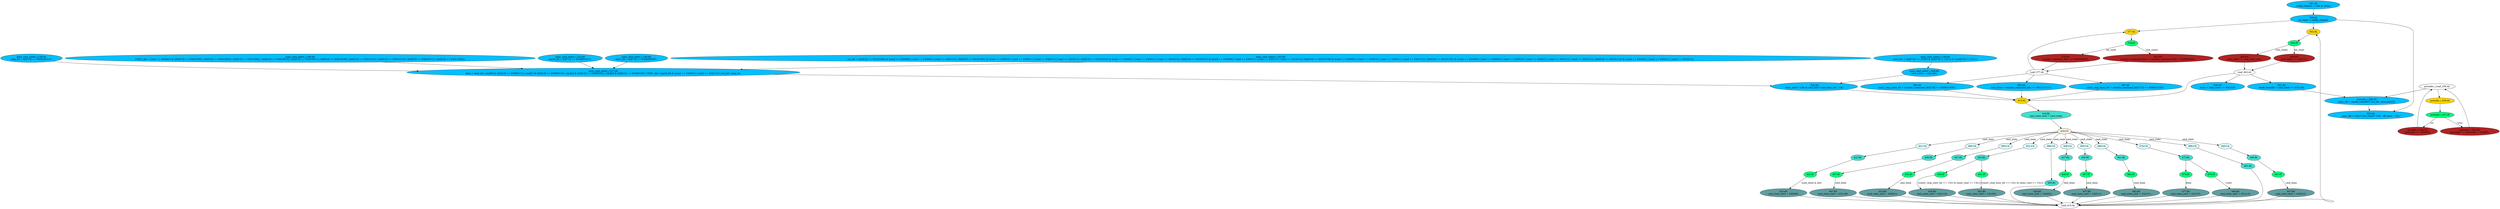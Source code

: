 strict digraph "compose( ,  )" {
	node [label="\N"];
	"341:AS"	 [ast="<pyverilog.vparser.ast.Assign object at 0x7f1146a5dbd0>",
		def_var="['config_request']",
		fillcolor=deepskyblue,
		label="341:AS
config_request = !init & !done;",
		statements="[]",
		style=filled,
		typ=Assign,
		use_var="['init', 'done']"];
	"356:AS"	 [ast="<pyverilog.vparser.ast.Assign object at 0x7f1146a5ded0>",
		def_var="['int_reset']",
		fillcolor=deepskyblue,
		label="356:AS
int_reset = config_request;",
		statements="[]",
		style=filled,
		typ=Assign,
		use_var="['config_request']"];
	"341:AS" -> "356:AS";
	"402:AL"	 [ast="<pyverilog.vparser.ast.Always object at 0x7f114661c950>",
		clk_sens=False,
		fillcolor=gold,
		label="402:AL",
		sens="['clk_mmc', 'int_reset']",
		statements="[]",
		style=filled,
		typ=Always,
		use_var="['cmd_state_next', 'int_reset']"];
	"403:IF"	 [ast="<pyverilog.vparser.ast.IfStatement object at 0x7f114661ca50>",
		fillcolor=springgreen,
		label="403:IF",
		statements="[]",
		style=filled,
		typ=IfStatement];
	"402:AL" -> "403:IF"	 [cond="[]",
		lineno=None];
	"mmc_cmd_select_i.152:AS"	 [ast="<pyverilog.vparser.ast.Assign object at 0x7f114667f910>",
		def_var="['crc_bit']",
		fillcolor=deepskyblue,
		label="mmc_cmd_select_i.152:AS
crc_bit = (bit[5:0] == 6'b101000) & ((cmd == 4'b0000) | (cmd == 4'b0001) | (cmd == 4'b0111)) | (bit[5:0] == \
6'b101001) & ((cmd == 4'b0010) | (cmd == 4'b0011) | (cmd == 4'b0111) | (cmd == 4'b1011)) | (bit[5:0] == 6'b101010) & ((cmd == 4'\
b0001) | (cmd == 4'b0011) | (cmd == 4'b1011)) | (bit[5:0] == 6'b101011) & ((cmd == 4'b0000) | (cmd == 4'b0011) | (cmd == 4'b0111) | (\
cmd == 4'b1011)) | (bit[5:0] == 6'b101100) & ((cmd == 4'b0001) | (cmd == 4'b0010) | (cmd == 4'b0011) | (cmd == 4'b0111)) | (bit[\
5:0] == 6'b101101) & ((cmd == 4'b0000) | (cmd == 4'b0001) | (cmd == 4'b0010) | (cmd == 4'b0011) | (cmd == 4'b0111) | (cmd == 4'b1011)) | (\
bit[5:0] == 6'b101110) & ((cmd == 4'b0001) | (cmd == 4'b0011) | (cmd == 4'b1011));",
		statements="[]",
		style=filled,
		typ=Assign,
		use_var="['bit', 'cmd', 'cmd', 'cmd', 'bit', 'cmd', 'cmd', 'cmd', 'cmd', 'bit', 'cmd', 'cmd', 'cmd', 'bit', 'cmd', 'cmd', 'cmd', 'cmd', '\
bit', 'cmd', 'cmd', 'cmd', 'cmd', 'bit', 'cmd', 'cmd', 'cmd', 'cmd', 'cmd', 'cmd', 'bit', 'cmd', 'cmd', 'cmd']"];
	"mmc_cmd_select_i.217:AS"	 [ast="<pyverilog.vparser.ast.Assign object at 0x7f1146a60c90>",
		def_var="['data']",
		fillcolor=deepskyblue,
		label="mmc_cmd_select_i.217:AS
data = start_bit | cmd[0] & (bit[5:0] == 6'b000111) | cmd[1] & (bit[5:0] == 6'b000110) | cmd[2] & (bit[5:\
0] == 6'b000101) | cmd[3] & (bit[5:0] == 6'b000100) | CMD1_dat | arg16_bit & ((cmd == 4'b0011) | (cmd == 4'b0111)) | crc_bit | stop_\
bit;",
		statements="[]",
		style=filled,
		typ=Assign,
		use_var="['start_bit', 'cmd', 'bit', 'cmd', 'bit', 'cmd', 'bit', 'cmd', 'bit', 'CMD1_dat', 'arg16_bit', 'cmd', 'cmd', 'crc_bit', 'stop_bit']"];
	"mmc_cmd_select_i.152:AS" -> "mmc_cmd_select_i.217:AS";
	"precaler_i.258:NS"	 [ast="<pyverilog.vparser.ast.NonblockingSubstitution object at 0x7f1146a548d0>",
		fillcolor=firebrick,
		label="precaler_i.258:NS
prescaler <= 4'b0000;",
		statements="[<pyverilog.vparser.ast.NonblockingSubstitution object at 0x7f1146a548d0>]",
		style=filled,
		typ=NonblockingSubstitution];
	"precaler_i.Leaf_256:AL"	 [def_var="['prescaler']",
		label="precaler_i.Leaf_256:AL"];
	"precaler_i.258:NS" -> "precaler_i.Leaf_256:AL"	 [cond="[]",
		lineno=None];
	"precaler_i.257:IF"	 [ast="<pyverilog.vparser.ast.IfStatement object at 0x7f1146a54890>",
		fillcolor=springgreen,
		label="precaler_i.257:IF",
		statements="[]",
		style=filled,
		typ=IfStatement];
	"precaler_i.257:IF" -> "precaler_i.258:NS"	 [cond="['rst']",
		label=rst,
		lineno=257];
	"precaler_i.260:NS"	 [ast="<pyverilog.vparser.ast.NonblockingSubstitution object at 0x7f1146a54ad0>",
		fillcolor=firebrick,
		label="precaler_i.260:NS
prescaler <= prescaler + 4'b0001;",
		statements="[<pyverilog.vparser.ast.NonblockingSubstitution object at 0x7f1146a54ad0>]",
		style=filled,
		typ=NonblockingSubstitution];
	"precaler_i.257:IF" -> "precaler_i.260:NS"	 [cond="['rst']",
		label="!(rst)",
		lineno=257];
	"477:BS"	 [ast="<pyverilog.vparser.ast.BlockingSubstitution object at 0x7f1146647690>",
		fillcolor=cadetblue,
		label="477:BS
cmd_state_next = 4'b1101;",
		statements="[<pyverilog.vparser.ast.BlockingSubstitution object at 0x7f1146647690>]",
		style=filled,
		typ=BlockingSubstitution];
	"Leaf_415:AL"	 [def_var="['cmd_state_next']",
		label="Leaf_415:AL"];
	"477:BS" -> "Leaf_415:AL"	 [cond="[]",
		lineno=None];
	"mmc_cmd_select_i.136:AS"	 [ast="<pyverilog.vparser.ast.Assign object at 0x7f114667e090>",
		def_var="['stop_bit']",
		fillcolor=deepskyblue,
		label="mmc_cmd_select_i.136:AS
stop_bit = bit[7:0] == 8'b00101111;",
		statements="[]",
		style=filled,
		typ=Assign,
		use_var="['bit']"];
	"mmc_cmd_select_i.136:AS" -> "mmc_cmd_select_i.217:AS";
	"446:BL"	 [ast="<pyverilog.vparser.ast.Block object at 0x7f11466413d0>",
		fillcolor=turquoise,
		label="446:BL",
		statements="[]",
		style=filled,
		typ=Block];
	"447:IF"	 [ast="<pyverilog.vparser.ast.IfStatement object at 0x7f1146641510>",
		fillcolor=springgreen,
		label="447:IF",
		statements="[]",
		style=filled,
		typ=IfStatement];
	"446:BL" -> "447:IF"	 [cond="[]",
		lineno=None];
	"461:BL"	 [ast="<pyverilog.vparser.ast.Block object at 0x7f1146641cd0>",
		fillcolor=turquoise,
		label="461:BL",
		statements="[]",
		style=filled,
		typ=Block];
	"462:IF"	 [ast="<pyverilog.vparser.ast.IfStatement object at 0x7f1146641ed0>",
		fillcolor=springgreen,
		label="462:IF",
		statements="[]",
		style=filled,
		typ=IfStatement];
	"461:BL" -> "462:IF"	 [cond="[]",
		lineno=None];
	"466:BL"	 [ast="<pyverilog.vparser.ast.Block object at 0x7f1146647050>",
		fillcolor=turquoise,
		label="466:BL",
		statements="[]",
		style=filled,
		typ=Block];
	"467:IF"	 [ast="<pyverilog.vparser.ast.IfStatement object at 0x7f1146647250>",
		fillcolor=springgreen,
		label="467:IF",
		statements="[]",
		style=filled,
		typ=IfStatement];
	"466:BL" -> "467:IF"	 [cond="[]",
		lineno=None];
	"mmc_cmd_select_i.229:AS"	 [ast="<pyverilog.vparser.ast.Assign object at 0x7f1146a60e50>",
		def_var="['cmd_active']",
		fillcolor=deepskyblue,
		label="mmc_cmd_select_i.229:AS
cmd_active = cmd_bits;",
		statements="[]",
		style=filled,
		typ=Assign,
		use_var="['cmd_bits']"];
	"524:AS"	 [ast="<pyverilog.vparser.ast.Assign object at 0x7f11466463d0>",
		def_var="['mmc_cmd']",
		fillcolor=deepskyblue,
		label="524:AS
mmc_cmd = (!dis & cmd_bits)? cmd_data_out : 1'bz;",
		statements="[]",
		style=filled,
		typ=Assign,
		use_var="['dis', 'cmd_bits', 'cmd_data_out']"];
	"mmc_cmd_select_i.229:AS" -> "524:AS";
	"491:BL"	 [ast="<pyverilog.vparser.ast.Block object at 0x7f11466479d0>",
		fillcolor=turquoise,
		label="491:BL",
		statements="[]",
		style=filled,
		typ=Block];
	"491:BL" -> "Leaf_415:AL"	 [cond="[]",
		lineno=None];
	"431:CA"	 [ast="<pyverilog.vparser.ast.Case object at 0x7f1146628a90>",
		fillcolor=lightcyan,
		label="431:CA",
		statements="[]",
		style=filled,
		typ=Case];
	"432:BL"	 [ast="<pyverilog.vparser.ast.Block object at 0x7f1146628f90>",
		fillcolor=turquoise,
		label="432:BL",
		statements="[]",
		style=filled,
		typ=Block];
	"431:CA" -> "432:BL"	 [cond="[]",
		lineno=None];
	"447:BS"	 [ast="<pyverilog.vparser.ast.BlockingSubstitution object at 0x7f1146641610>",
		fillcolor=cadetblue,
		label="447:BS
cmd_state_next = 4'b0010;",
		statements="[<pyverilog.vparser.ast.BlockingSubstitution object at 0x7f1146641610>]",
		style=filled,
		typ=BlockingSubstitution];
	"447:BS" -> "Leaf_415:AL"	 [cond="[]",
		lineno=None];
	"415:AL"	 [ast="<pyverilog.vparser.ast.Always object at 0x7f1146628150>",
		clk_sens=False,
		fillcolor=gold,
		label="415:AL",
		sens="['cmd_state', 'done', 'cmd_done', 'init', 'mmc_cmd', 'cmd1_resp_start_bit', 'cmd1_resp_busy_bit']",
		statements="[]",
		style=filled,
		typ=Always,
		use_var="['cmd_done', 'cmd1_resp_busy_bit', 'cmd_state', 'init', 'cmd1_resp_start_bit', 'mmc_cmd', 'done']"];
	"416:BL"	 [ast="<pyverilog.vparser.ast.Block object at 0x7f1146628290>",
		fillcolor=turquoise,
		label="416:BL
cmd_state_next = cmd_state;",
		statements="[<pyverilog.vparser.ast.BlockingSubstitution object at 0x7f1146628210>]",
		style=filled,
		typ=Block];
	"415:AL" -> "416:BL"	 [cond="[]",
		lineno=None];
	"406:NS"	 [ast="<pyverilog.vparser.ast.NonblockingSubstitution object at 0x7f114661cc50>",
		fillcolor=firebrick,
		label="406:NS
cmd_state <= cmd_state_next;",
		statements="[<pyverilog.vparser.ast.NonblockingSubstitution object at 0x7f114661cc50>]",
		style=filled,
		typ=NonblockingSubstitution];
	"Leaf_402:AL"	 [def_var="['cmd_state']",
		label="Leaf_402:AL"];
	"406:NS" -> "Leaf_402:AL"	 [cond="[]",
		lineno=None];
	"419:CS"	 [ast="<pyverilog.vparser.ast.CaseStatement object at 0x7f11466474d0>",
		fillcolor=linen,
		label="419:CS",
		statements="[]",
		style=filled,
		typ=CaseStatement];
	"419:CS" -> "431:CA"	 [cond="['cmd_state']",
		label=cmd_state,
		lineno=419];
	"490:CA"	 [ast="<pyverilog.vparser.ast.Case object at 0x7f1146647a50>",
		fillcolor=lightcyan,
		label="490:CA",
		statements="[]",
		style=filled,
		typ=Case];
	"419:CS" -> "490:CA"	 [cond="['cmd_state']",
		label=cmd_state,
		lineno=419];
	"465:CA"	 [ast="<pyverilog.vparser.ast.Case object at 0x7f1146647110>",
		fillcolor=lightcyan,
		label="465:CA",
		statements="[]",
		style=filled,
		typ=Case];
	"419:CS" -> "465:CA"	 [cond="['cmd_state']",
		label=cmd_state,
		lineno=419];
	"426:CA"	 [ast="<pyverilog.vparser.ast.Case object at 0x7f11466287d0>",
		fillcolor=lightcyan,
		label="426:CA",
		statements="[]",
		style=filled,
		typ=Case];
	"419:CS" -> "426:CA"	 [cond="['cmd_state']",
		label=cmd_state,
		lineno=419];
	"455:CA"	 [ast="<pyverilog.vparser.ast.Case object at 0x7f1146641a50>",
		fillcolor=lightcyan,
		label="455:CA",
		statements="[]",
		style=filled,
		typ=Case];
	"419:CS" -> "455:CA"	 [cond="['cmd_state']",
		label=cmd_state,
		lineno=419];
	"450:CA"	 [ast="<pyverilog.vparser.ast.Case object at 0x7f1146641710>",
		fillcolor=lightcyan,
		label="450:CA",
		statements="[]",
		style=filled,
		typ=Case];
	"419:CS" -> "450:CA"	 [cond="['cmd_state']",
		label=cmd_state,
		lineno=419];
	"484:CA"	 [ast="<pyverilog.vparser.ast.Case object at 0x7f11466478d0>",
		fillcolor=lightcyan,
		label="484:CA",
		statements="[]",
		style=filled,
		typ=Case];
	"419:CS" -> "484:CA"	 [cond="['cmd_state']",
		label=cmd_state,
		lineno=419];
	"421:CA"	 [ast="<pyverilog.vparser.ast.Case object at 0x7f11466283d0>",
		fillcolor=lightcyan,
		label="421:CA",
		statements="[]",
		style=filled,
		typ=Case];
	"419:CS" -> "421:CA"	 [cond="['cmd_state']",
		label=cmd_state,
		lineno=419];
	"474:CA"	 [ast="<pyverilog.vparser.ast.Case object at 0x7f1146647410>",
		fillcolor=lightcyan,
		label="474:CA",
		statements="[]",
		style=filled,
		typ=Case];
	"419:CS" -> "474:CA"	 [cond="['cmd_state']",
		label=cmd_state,
		lineno=419];
	"460:CA"	 [ast="<pyverilog.vparser.ast.Case object at 0x7f1146641d90>",
		fillcolor=lightcyan,
		label="460:CA",
		statements="[]",
		style=filled,
		typ=Case];
	"419:CS" -> "460:CA"	 [cond="['cmd_state']",
		label=cmd_state,
		lineno=419];
	"445:CA"	 [ast="<pyverilog.vparser.ast.Case object at 0x7f1146641310>",
		fillcolor=lightcyan,
		label="445:CA",
		statements="[]",
		style=filled,
		typ=Case];
	"419:CS" -> "445:CA"	 [cond="['cmd_state']",
		label=cmd_state,
		lineno=419];
	"475:BL"	 [ast="<pyverilog.vparser.ast.Block object at 0x7f1146647710>",
		fillcolor=turquoise,
		label="475:BL",
		statements="[]",
		style=filled,
		typ=Block];
	"479:IF"	 [ast="<pyverilog.vparser.ast.IfStatement object at 0x7f1146647810>",
		fillcolor=springgreen,
		label="479:IF",
		statements="[]",
		style=filled,
		typ=IfStatement];
	"475:BL" -> "479:IF"	 [cond="[]",
		lineno=None];
	"476:IF"	 [ast="<pyverilog.vparser.ast.IfStatement object at 0x7f1146647590>",
		fillcolor=springgreen,
		label="476:IF",
		statements="[]",
		style=filled,
		typ=IfStatement];
	"475:BL" -> "476:IF"	 [cond="[]",
		lineno=None];
	"Leaf_402:AL" -> "415:AL";
	"528:AS"	 [ast="<pyverilog.vparser.ast.Assign object at 0x7f1146646890>",
		def_var="['error']",
		fillcolor=deepskyblue,
		label="528:AS
error = cmd_state == 4'b1110;",
		statements="[]",
		style=filled,
		typ=Assign,
		use_var="['cmd_state']"];
	"Leaf_402:AL" -> "528:AS";
	"501:AS"	 [ast="<pyverilog.vparser.ast.Assign object at 0x7f1146647c10>",
		def_var="['mode_transfer']",
		fillcolor=deepskyblue,
		label="501:AS
mode_transfer = cmd_state == 4'b1100;",
		statements="[]",
		style=filled,
		typ=Assign,
		use_var="['cmd_state']"];
	"Leaf_402:AL" -> "501:AS";
	"490:CA" -> "491:BL"	 [cond="[]",
		lineno=None];
	"378:IF"	 [ast="<pyverilog.vparser.ast.IfStatement object at 0x7f1146609990>",
		fillcolor=springgreen,
		label="378:IF",
		statements="[]",
		style=filled,
		typ=IfStatement];
	"379:NS"	 [ast="<pyverilog.vparser.ast.NonblockingSubstitution object at 0x7f11466098d0>",
		fillcolor=firebrick,
		label="379:NS
counter_command_bits <= 8'b00000000;",
		statements="[<pyverilog.vparser.ast.NonblockingSubstitution object at 0x7f11466098d0>]",
		style=filled,
		typ=NonblockingSubstitution];
	"378:IF" -> "379:NS"	 [cond="['int_reset']",
		label=int_reset,
		lineno=378];
	"381:NS"	 [ast="<pyverilog.vparser.ast.NonblockingSubstitution object at 0x7f1146609b50>",
		fillcolor=firebrick,
		label="381:NS
counter_command_bits <= counter_command_bits + 8'b00000001;",
		statements="[<pyverilog.vparser.ast.NonblockingSubstitution object at 0x7f1146609b50>]",
		style=filled,
		typ=NonblockingSubstitution];
	"378:IF" -> "381:NS"	 [cond="['int_reset']",
		label="!(int_reset)",
		lineno=378];
	"423:IF"	 [ast="<pyverilog.vparser.ast.IfStatement object at 0x7f11466285d0>",
		fillcolor=springgreen,
		label="423:IF",
		statements="[]",
		style=filled,
		typ=IfStatement];
	"423:BS"	 [ast="<pyverilog.vparser.ast.BlockingSubstitution object at 0x7f11466286d0>",
		fillcolor=cadetblue,
		label="423:BS
cmd_state_next = 4'b0000;",
		statements="[<pyverilog.vparser.ast.BlockingSubstitution object at 0x7f11466286d0>]",
		style=filled,
		typ=BlockingSubstitution];
	"423:IF" -> "423:BS"	 [cond="['cmd_done', 'init']",
		label="(cmd_done & init)",
		lineno=423];
	"465:CA" -> "466:BL"	 [cond="[]",
		lineno=None];
	"467:BS"	 [ast="<pyverilog.vparser.ast.BlockingSubstitution object at 0x7f1146647350>",
		fillcolor=cadetblue,
		label="467:BS
cmd_state_next = 4'b1100;",
		statements="[<pyverilog.vparser.ast.BlockingSubstitution object at 0x7f1146647350>]",
		style=filled,
		typ=BlockingSubstitution];
	"467:BS" -> "Leaf_415:AL"	 [cond="[]",
		lineno=None];
	"427:BL"	 [ast="<pyverilog.vparser.ast.Block object at 0x7f1146628790>",
		fillcolor=turquoise,
		label="427:BL",
		statements="[]",
		style=filled,
		typ=Block];
	"426:CA" -> "427:BL"	 [cond="[]",
		lineno=None];
	"480:BS"	 [ast="<pyverilog.vparser.ast.BlockingSubstitution object at 0x7f1146647910>",
		fillcolor=cadetblue,
		label="480:BS
cmd_state_next = 4'b1110;",
		statements="[<pyverilog.vparser.ast.BlockingSubstitution object at 0x7f1146647910>]",
		style=filled,
		typ=BlockingSubstitution];
	"479:IF" -> "480:BS"	 [cond="['init']",
		label="(!init)",
		lineno=479];
	"452:IF"	 [ast="<pyverilog.vparser.ast.IfStatement object at 0x7f1146641850>",
		fillcolor=springgreen,
		label="452:IF",
		statements="[]",
		style=filled,
		typ=IfStatement];
	"452:BS"	 [ast="<pyverilog.vparser.ast.BlockingSubstitution object at 0x7f1146641950>",
		fillcolor=cadetblue,
		label="452:BS
cmd_state_next = 4'b0011;",
		statements="[<pyverilog.vparser.ast.BlockingSubstitution object at 0x7f1146641950>]",
		style=filled,
		typ=BlockingSubstitution];
	"452:IF" -> "452:BS"	 [cond="['cmd_done']",
		label=cmd_done,
		lineno=452];
	"395:AS"	 [ast="<pyverilog.vparser.ast.Assign object at 0x7f114661c410>",
		def_var="['cmd1_resp_start_bit']",
		fillcolor=deepskyblue,
		label="395:AS
cmd1_resp_start_bit = counter_command_bits[7:0] == 8'b00110101;",
		statements="[]",
		style=filled,
		typ=Assign,
		use_var="['counter_command_bits']"];
	"395:AS" -> "415:AL";
	"451:BL"	 [ast="<pyverilog.vparser.ast.Block object at 0x7f1146641650>",
		fillcolor=turquoise,
		label="451:BL",
		statements="[]",
		style=filled,
		typ=Block];
	"451:BL" -> "452:IF"	 [cond="[]",
		lineno=None];
	"404:NS"	 [ast="<pyverilog.vparser.ast.NonblockingSubstitution object at 0x7f114661ca90>",
		fillcolor=firebrick,
		label="404:NS
cmd_state <= 4'b1111;",
		statements="[<pyverilog.vparser.ast.NonblockingSubstitution object at 0x7f114661ca90>]",
		style=filled,
		typ=NonblockingSubstitution];
	"404:NS" -> "Leaf_402:AL"	 [cond="[]",
		lineno=None];
	"423:BS" -> "Leaf_415:AL"	 [cond="[]",
		lineno=None];
	"456:BL"	 [ast="<pyverilog.vparser.ast.Block object at 0x7f1146641990>",
		fillcolor=turquoise,
		label="456:BL",
		statements="[]",
		style=filled,
		typ=Block];
	"455:CA" -> "456:BL"	 [cond="[]",
		lineno=None];
	"416:BL" -> "419:CS"	 [cond="[]",
		lineno=None];
	"436:BS"	 [ast="<pyverilog.vparser.ast.BlockingSubstitution object at 0x7f1146628f10>",
		fillcolor=cadetblue,
		label="436:BS
cmd_state_next = 4'b1110;",
		statements="[<pyverilog.vparser.ast.BlockingSubstitution object at 0x7f1146628f10>]",
		style=filled,
		typ=BlockingSubstitution];
	"436:BS" -> "Leaf_415:AL"	 [cond="[]",
		lineno=None];
	"450:CA" -> "451:BL"	 [cond="[]",
		lineno=None];
	"452:BS" -> "Leaf_415:AL"	 [cond="[]",
		lineno=None];
	"485:BL"	 [ast="<pyverilog.vparser.ast.Block object at 0x7f11466473d0>",
		fillcolor=turquoise,
		label="485:BL",
		statements="[]",
		style=filled,
		typ=Block];
	"484:CA" -> "485:BL"	 [cond="[]",
		lineno=None];
	"403:IF" -> "406:NS"	 [cond="['int_reset']",
		label="!(int_reset)",
		lineno=403];
	"403:IF" -> "404:NS"	 [cond="['int_reset']",
		label=int_reset,
		lineno=403];
	"428:BS"	 [ast="<pyverilog.vparser.ast.BlockingSubstitution object at 0x7f1146628a50>",
		fillcolor=cadetblue,
		label="428:BS
cmd_state_next = 4'b0001;",
		statements="[<pyverilog.vparser.ast.BlockingSubstitution object at 0x7f1146628a50>]",
		style=filled,
		typ=BlockingSubstitution];
	"428:BS" -> "Leaf_415:AL"	 [cond="[]",
		lineno=None];
	"mmc_cmd_select_i.199:AS"	 [ast="<pyverilog.vparser.ast.Assign object at 0x7f114667cd90>",
		def_var="['CMD1_dat']",
		fillcolor=deepskyblue,
		label="mmc_cmd_select_i.199:AS
CMD1_dat = (cmd == 4'b0001) & ((bit[5:0] == 6'b001000) | (bit[5:0] == 6'b010000) | (bit[5:0] == 6'b010001) | (\
bit[5:0] == 6'b010010) | (bit[5:0] == 6'b010011) | (bit[5:0] == 6'b010100) | (bit[5:0] == 6'b010101) | (bit[5:0] == 6'b010110) | (\
bit[5:0] == 6'b010111) | (bit[5:0] == 6'b011000));",
		statements="[]",
		style=filled,
		typ=Assign,
		use_var="['cmd', 'bit', 'bit', 'bit', 'bit', 'bit', 'bit', 'bit', 'bit', 'bit', 'bit']"];
	"mmc_cmd_select_i.199:AS" -> "mmc_cmd_select_i.217:AS";
	"480:BS" -> "Leaf_415:AL"	 [cond="[]",
		lineno=None];
	"356:AS" -> "402:AL";
	"377:AL"	 [ast="<pyverilog.vparser.ast.Always object at 0x7f1146609750>",
		clk_sens=False,
		fillcolor=gold,
		label="377:AL",
		sens="['clk_mmc', 'int_reset']",
		statements="[]",
		style=filled,
		typ=Always,
		use_var="['counter_command_bits', 'int_reset']"];
	"356:AS" -> "377:AL";
	"525:AS"	 [ast="<pyverilog.vparser.ast.Assign object at 0x7f1146646750>",
		def_var="['mmc_clk']",
		fillcolor=deepskyblue,
		label="525:AS
mmc_clk = (!dis)? (int_reset)? 1'b0 : clk_mmc : 1'bz;",
		statements="[]",
		style=filled,
		typ=Assign,
		use_var="['dis', 'int_reset', 'clk_mmc']"];
	"356:AS" -> "525:AS";
	"442:BS"	 [ast="<pyverilog.vparser.ast.BlockingSubstitution object at 0x7f1146641350>",
		fillcolor=cadetblue,
		label="442:BS
cmd_state_next = 4'b1001;",
		statements="[<pyverilog.vparser.ast.BlockingSubstitution object at 0x7f1146641350>]",
		style=filled,
		typ=BlockingSubstitution];
	"442:BS" -> "Leaf_415:AL"	 [cond="[]",
		lineno=None];
	"428:IF"	 [ast="<pyverilog.vparser.ast.IfStatement object at 0x7f1146628950>",
		fillcolor=springgreen,
		label="428:IF",
		statements="[]",
		style=filled,
		typ=IfStatement];
	"427:BL" -> "428:IF"	 [cond="[]",
		lineno=None];
	"524:AS" -> "415:AL";
	"457:IF"	 [ast="<pyverilog.vparser.ast.IfStatement object at 0x7f1146641b90>",
		fillcolor=springgreen,
		label="457:IF",
		statements="[]",
		style=filled,
		typ=IfStatement];
	"456:BL" -> "457:IF"	 [cond="[]",
		lineno=None];
	"377:AL" -> "378:IF"	 [cond="[]",
		lineno=None];
	"457:BS"	 [ast="<pyverilog.vparser.ast.BlockingSubstitution object at 0x7f1146641c90>",
		fillcolor=cadetblue,
		label="457:BS
cmd_state_next = 4'b0111;",
		statements="[<pyverilog.vparser.ast.BlockingSubstitution object at 0x7f1146641c90>]",
		style=filled,
		typ=BlockingSubstitution];
	"457:IF" -> "457:BS"	 [cond="['cmd_done']",
		label=cmd_done,
		lineno=457];
	"392:AS"	 [ast="<pyverilog.vparser.ast.Assign object at 0x7f114661c110>",
		def_var="['cmd_done']",
		fillcolor=deepskyblue,
		label="392:AS
cmd_done = counter_command_bits == 8'b11111111;",
		statements="[]",
		style=filled,
		typ=Assign,
		use_var="['counter_command_bits']"];
	"392:AS" -> "415:AL";
	"476:IF" -> "477:BS"	 [cond="['done']",
		label=done,
		lineno=476];
	"422:BL"	 [ast="<pyverilog.vparser.ast.Block object at 0x7f1146628390>",
		fillcolor=turquoise,
		label="422:BL",
		statements="[]",
		style=filled,
		typ=Block];
	"421:CA" -> "422:BL"	 [cond="[]",
		lineno=None];
	"435:IF"	 [ast="<pyverilog.vparser.ast.IfStatement object at 0x7f1146628dd0>",
		fillcolor=springgreen,
		label="435:IF",
		statements="[]",
		style=filled,
		typ=IfStatement];
	"432:BL" -> "435:IF"	 [cond="[]",
		lineno=None];
	"441:IF"	 [ast="<pyverilog.vparser.ast.IfStatement object at 0x7f1146641210>",
		fillcolor=springgreen,
		label="441:IF",
		statements="[]",
		style=filled,
		typ=IfStatement];
	"432:BL" -> "441:IF"	 [cond="[]",
		lineno=None];
	"precaler_i.266:AS"	 [ast="<pyverilog.vparser.ast.Assign object at 0x7f1146a54c10>",
		def_var="['mmc_clk']",
		fillcolor=deepskyblue,
		label="precaler_i.266:AS
mmc_clk = (mode_transfer)? sys_clk : prescaler[3];",
		statements="[]",
		style=filled,
		typ=Assign,
		use_var="['mode_transfer', 'sys_clk', 'prescaler']"];
	"501:AS" -> "precaler_i.266:AS";
	"Leaf_415:AL" -> "402:AL";
	"462:BS"	 [ast="<pyverilog.vparser.ast.BlockingSubstitution object at 0x7f1146641fd0>",
		fillcolor=cadetblue,
		label="462:BS
cmd_state_next = 4'b1011;",
		statements="[<pyverilog.vparser.ast.BlockingSubstitution object at 0x7f1146641fd0>]",
		style=filled,
		typ=BlockingSubstitution];
	"462:BS" -> "Leaf_415:AL"	 [cond="[]",
		lineno=None];
	"397:AS"	 [ast="<pyverilog.vparser.ast.Assign object at 0x7f114661c710>",
		def_var="['cmd1_resp_busy_bit']",
		fillcolor=deepskyblue,
		label="397:AS
cmd1_resp_busy_bit = counter_command_bits[7:0] == 8'b00111101;",
		statements="[]",
		style=filled,
		typ=Assign,
		use_var="['counter_command_bits']"];
	"397:AS" -> "415:AL";
	"428:IF" -> "428:BS"	 [cond="['cmd_done']",
		label=cmd_done,
		lineno=428];
	"mmc_cmd_select_i.132:AS"	 [ast="<pyverilog.vparser.ast.Assign object at 0x7f1146d50e10>",
		def_var="['arg16_bit']",
		fillcolor=deepskyblue,
		label="mmc_cmd_select_i.132:AS
arg16_bit = bit[7:0] == 8'b00010111;",
		statements="[]",
		style=filled,
		typ=Assign,
		use_var="['bit']"];
	"mmc_cmd_select_i.132:AS" -> "mmc_cmd_select_i.217:AS";
	"mmc_cmd_select_i.217:AS" -> "524:AS";
	"485:BL" -> "Leaf_415:AL"	 [cond="[]",
		lineno=None];
	"467:IF" -> "467:BS"	 [cond="['cmd_done']",
		label=cmd_done,
		lineno=467];
	"precaler_i.256:AL"	 [ast="<pyverilog.vparser.ast.Always object at 0x7f1146a54750>",
		clk_sens=False,
		fillcolor=gold,
		label="precaler_i.256:AL",
		sens="['sys_clk']",
		statements="[]",
		style=filled,
		typ=Always,
		use_var="['rst', 'prescaler']"];
	"precaler_i.Leaf_256:AL" -> "precaler_i.256:AL";
	"precaler_i.Leaf_256:AL" -> "precaler_i.266:AS";
	"474:CA" -> "475:BL"	 [cond="[]",
		lineno=None];
	"mmc_cmd_select_i.126:AS"	 [ast="<pyverilog.vparser.ast.Assign object at 0x7f1146a6f290>",
		def_var="['cmd_bits']",
		fillcolor=deepskyblue,
		label="mmc_cmd_select_i.126:AS
cmd_bits = (bit[7:6] == 2'b00) & (bit[5:4] != 2'b11) & (cmd[3:2] != 2'b11);",
		statements="[]",
		style=filled,
		typ=Assign,
		use_var="['bit', 'bit', 'cmd']"];
	"mmc_cmd_select_i.126:AS" -> "mmc_cmd_select_i.229:AS";
	"422:BL" -> "423:IF"	 [cond="[]",
		lineno=None];
	"precaler_i.256:AL" -> "precaler_i.257:IF"	 [cond="[]",
		lineno=None];
	"460:CA" -> "461:BL"	 [cond="[]",
		lineno=None];
	"Leaf_377:AL"	 [def_var="['counter_command_bits']",
		label="Leaf_377:AL"];
	"379:NS" -> "Leaf_377:AL"	 [cond="[]",
		lineno=None];
	"mmc_cmd_select_i.130:AS"	 [ast="<pyverilog.vparser.ast.Assign object at 0x7f1146e11bd0>",
		def_var="['start_bit']",
		fillcolor=deepskyblue,
		label="mmc_cmd_select_i.130:AS
start_bit = bit[7:0] == 8'b00000001;",
		statements="[]",
		style=filled,
		typ=Assign,
		use_var="['bit']"];
	"mmc_cmd_select_i.130:AS" -> "mmc_cmd_select_i.217:AS";
	"447:IF" -> "447:BS"	 [cond="['cmd_done']",
		label=cmd_done,
		lineno=447];
	"381:NS" -> "Leaf_377:AL"	 [cond="[]",
		lineno=None];
	"457:BS" -> "Leaf_415:AL"	 [cond="[]",
		lineno=None];
	"precaler_i.266:AS" -> "525:AS";
	"445:CA" -> "446:BL"	 [cond="[]",
		lineno=None];
	"435:IF" -> "436:BS"	 [cond="['cmd1_resp_start_bit', 'mmc_cmd']",
		label="((cmd1_resp_start_bit == 1'b1) & (mmc_cmd == 1'b1))",
		lineno=435];
	"Leaf_377:AL" -> "395:AS";
	"Leaf_377:AL" -> "377:AL";
	"Leaf_377:AL" -> "392:AS";
	"Leaf_377:AL" -> "397:AS";
	"precaler_i.260:NS" -> "precaler_i.Leaf_256:AL"	 [cond="[]",
		lineno=None];
	"462:IF" -> "462:BS"	 [cond="['cmd_done']",
		label=cmd_done,
		lineno=462];
	"441:IF" -> "442:BS"	 [cond="['cmd1_resp_busy_bit', 'mmc_cmd']",
		label="((cmd1_resp_busy_bit == 1'b1) & (mmc_cmd == 1'b1))",
		lineno=441];
}
